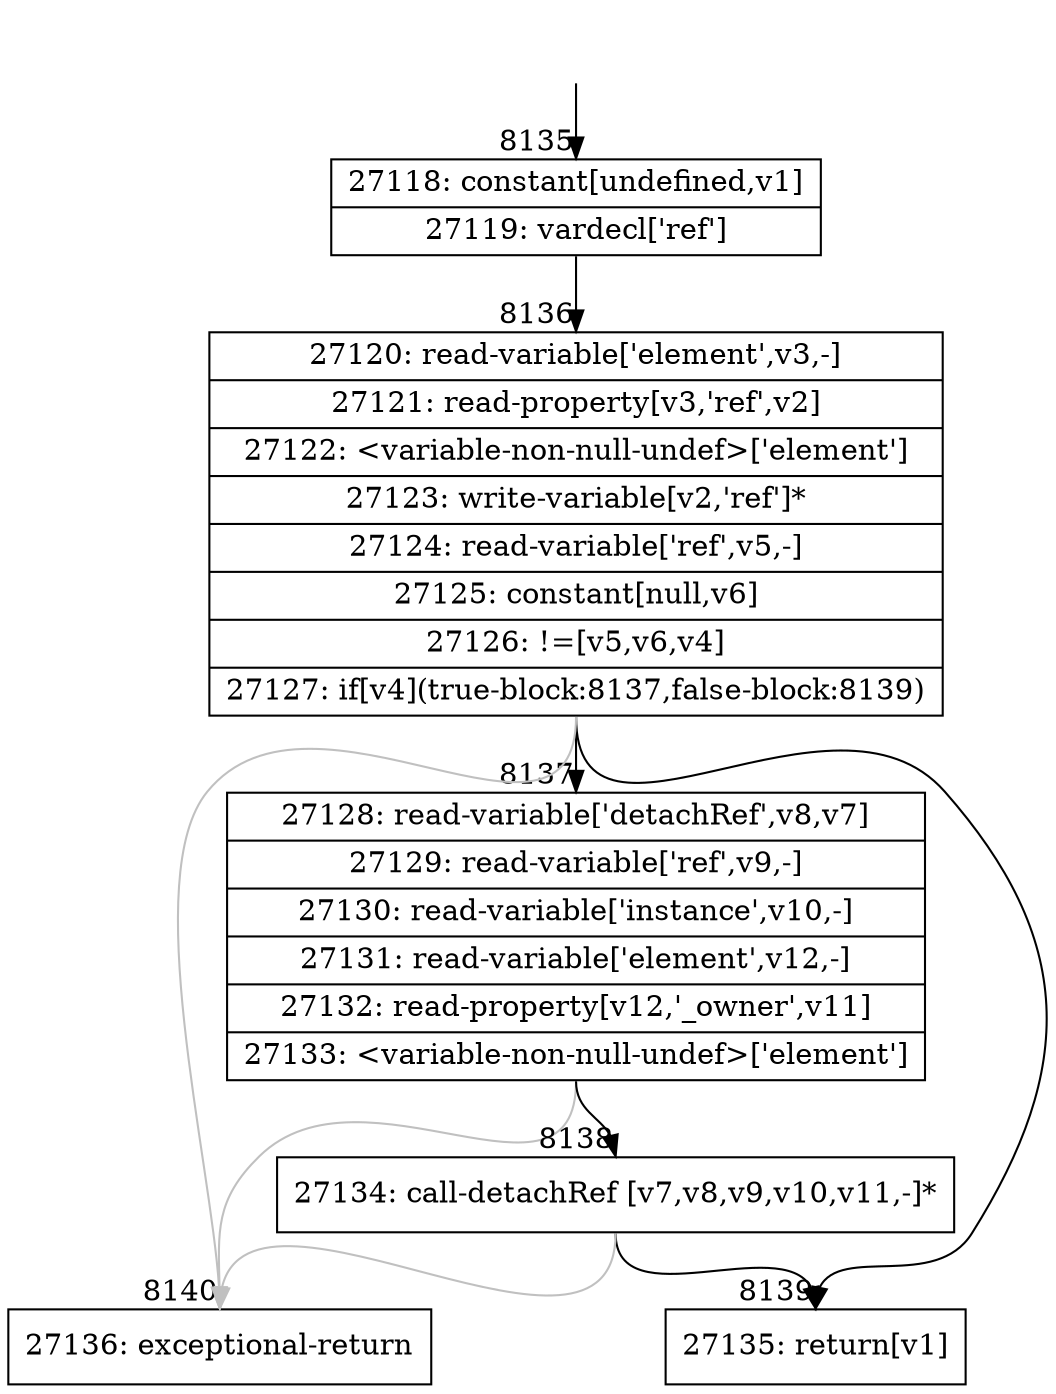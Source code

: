 digraph {
rankdir="TD"
BB_entry592[shape=none,label=""];
BB_entry592 -> BB8135 [tailport=s, headport=n, headlabel="    8135"]
BB8135 [shape=record label="{27118: constant[undefined,v1]|27119: vardecl['ref']}" ] 
BB8135 -> BB8136 [tailport=s, headport=n, headlabel="      8136"]
BB8136 [shape=record label="{27120: read-variable['element',v3,-]|27121: read-property[v3,'ref',v2]|27122: \<variable-non-null-undef\>['element']|27123: write-variable[v2,'ref']*|27124: read-variable['ref',v5,-]|27125: constant[null,v6]|27126: !=[v5,v6,v4]|27127: if[v4](true-block:8137,false-block:8139)}" ] 
BB8136 -> BB8137 [tailport=s, headport=n, headlabel="      8137"]
BB8136 -> BB8139 [tailport=s, headport=n, headlabel="      8139"]
BB8136 -> BB8140 [tailport=s, headport=n, color=gray, headlabel="      8140"]
BB8137 [shape=record label="{27128: read-variable['detachRef',v8,v7]|27129: read-variable['ref',v9,-]|27130: read-variable['instance',v10,-]|27131: read-variable['element',v12,-]|27132: read-property[v12,'_owner',v11]|27133: \<variable-non-null-undef\>['element']}" ] 
BB8137 -> BB8138 [tailport=s, headport=n, headlabel="      8138"]
BB8137 -> BB8140 [tailport=s, headport=n, color=gray]
BB8138 [shape=record label="{27134: call-detachRef [v7,v8,v9,v10,v11,-]*}" ] 
BB8138 -> BB8139 [tailport=s, headport=n]
BB8138 -> BB8140 [tailport=s, headport=n, color=gray]
BB8139 [shape=record label="{27135: return[v1]}" ] 
BB8140 [shape=record label="{27136: exceptional-return}" ] 
//#$~ 14277
}
